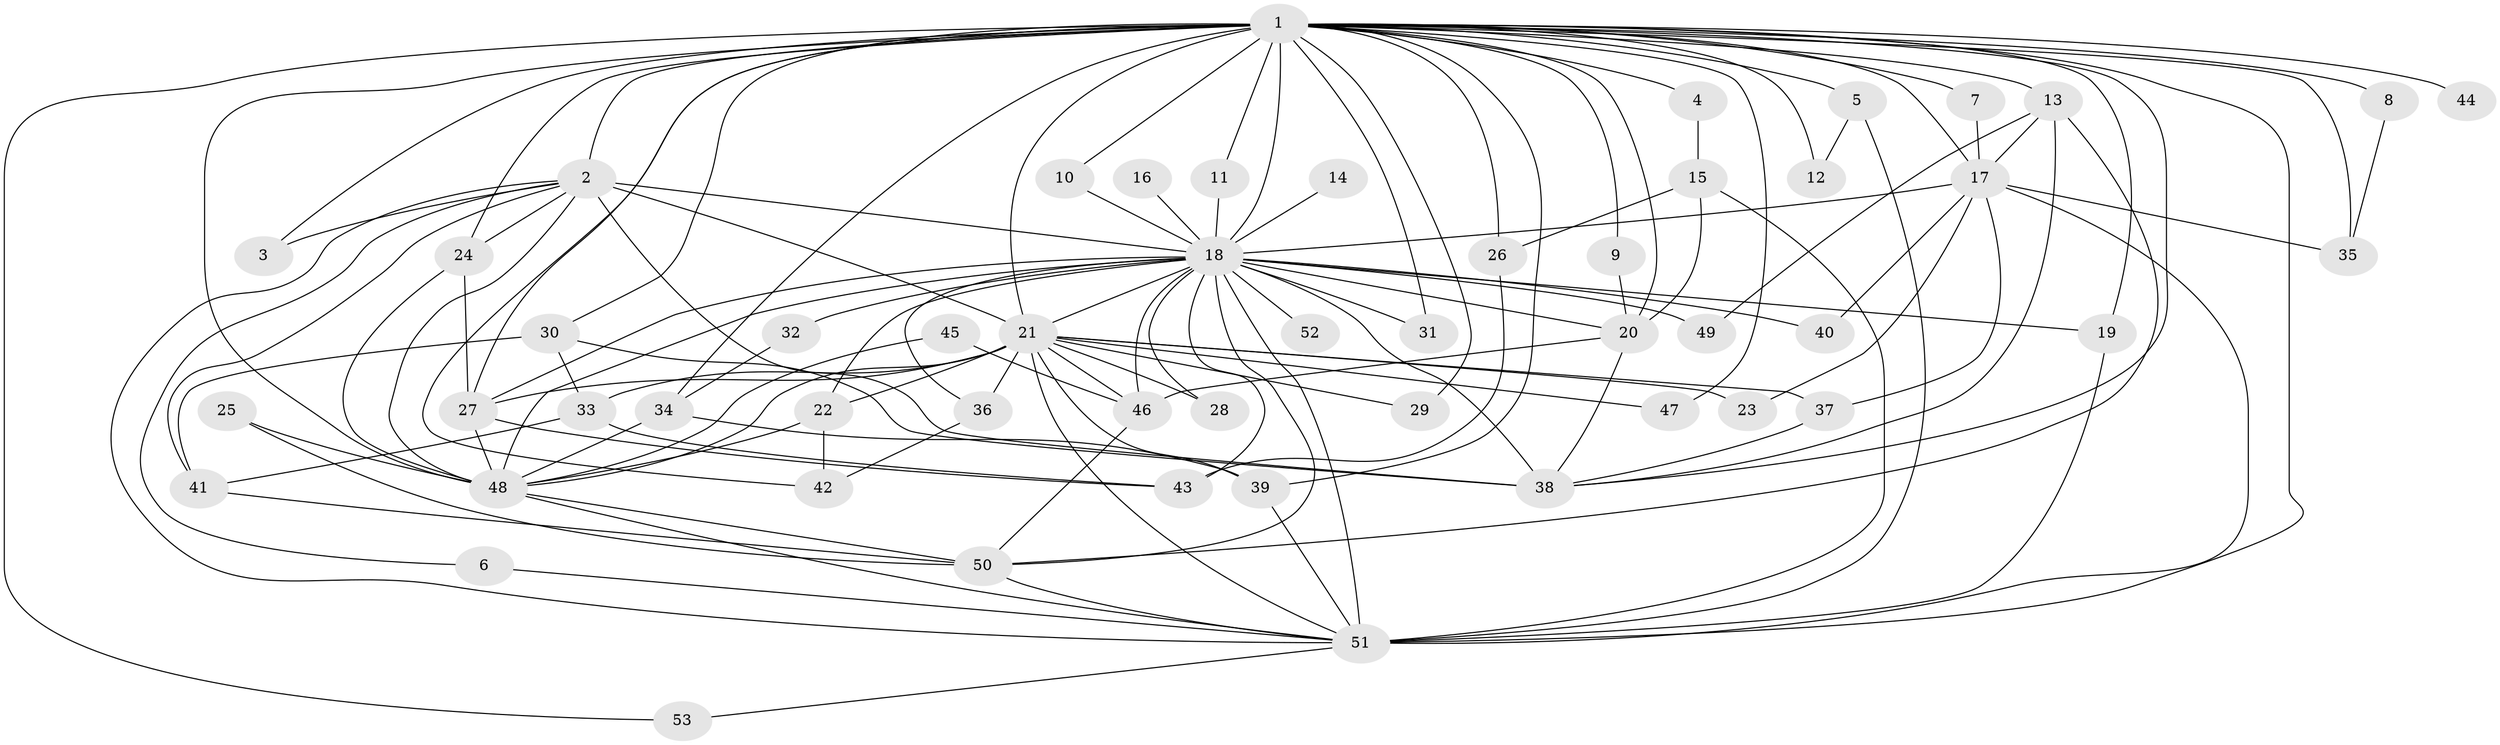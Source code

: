 // original degree distribution, {21: 0.01904761904761905, 23: 0.009523809523809525, 16: 0.009523809523809525, 27: 0.009523809523809525, 19: 0.009523809523809525, 12: 0.009523809523809525, 18: 0.009523809523809525, 28: 0.009523809523809525, 14: 0.009523809523809525, 7: 0.01904761904761905, 4: 0.08571428571428572, 3: 0.23809523809523808, 6: 0.009523809523809525, 5: 0.0761904761904762, 2: 0.47619047619047616}
// Generated by graph-tools (version 1.1) at 2025/49/03/09/25 03:49:33]
// undirected, 53 vertices, 127 edges
graph export_dot {
graph [start="1"]
  node [color=gray90,style=filled];
  1;
  2;
  3;
  4;
  5;
  6;
  7;
  8;
  9;
  10;
  11;
  12;
  13;
  14;
  15;
  16;
  17;
  18;
  19;
  20;
  21;
  22;
  23;
  24;
  25;
  26;
  27;
  28;
  29;
  30;
  31;
  32;
  33;
  34;
  35;
  36;
  37;
  38;
  39;
  40;
  41;
  42;
  43;
  44;
  45;
  46;
  47;
  48;
  49;
  50;
  51;
  52;
  53;
  1 -- 2 [weight=5.0];
  1 -- 3 [weight=1.0];
  1 -- 4 [weight=2.0];
  1 -- 5 [weight=1.0];
  1 -- 7 [weight=1.0];
  1 -- 8 [weight=1.0];
  1 -- 9 [weight=1.0];
  1 -- 10 [weight=1.0];
  1 -- 11 [weight=1.0];
  1 -- 12 [weight=1.0];
  1 -- 13 [weight=1.0];
  1 -- 17 [weight=1.0];
  1 -- 18 [weight=8.0];
  1 -- 19 [weight=1.0];
  1 -- 20 [weight=1.0];
  1 -- 21 [weight=5.0];
  1 -- 24 [weight=1.0];
  1 -- 26 [weight=3.0];
  1 -- 27 [weight=1.0];
  1 -- 29 [weight=1.0];
  1 -- 30 [weight=1.0];
  1 -- 31 [weight=1.0];
  1 -- 34 [weight=2.0];
  1 -- 35 [weight=1.0];
  1 -- 38 [weight=1.0];
  1 -- 39 [weight=1.0];
  1 -- 42 [weight=1.0];
  1 -- 44 [weight=1.0];
  1 -- 47 [weight=1.0];
  1 -- 48 [weight=5.0];
  1 -- 51 [weight=5.0];
  1 -- 53 [weight=1.0];
  2 -- 3 [weight=1.0];
  2 -- 6 [weight=1.0];
  2 -- 18 [weight=2.0];
  2 -- 21 [weight=1.0];
  2 -- 24 [weight=1.0];
  2 -- 38 [weight=1.0];
  2 -- 41 [weight=1.0];
  2 -- 48 [weight=1.0];
  2 -- 51 [weight=1.0];
  4 -- 15 [weight=1.0];
  5 -- 12 [weight=1.0];
  5 -- 51 [weight=1.0];
  6 -- 51 [weight=1.0];
  7 -- 17 [weight=1.0];
  8 -- 35 [weight=1.0];
  9 -- 20 [weight=1.0];
  10 -- 18 [weight=1.0];
  11 -- 18 [weight=1.0];
  13 -- 17 [weight=1.0];
  13 -- 38 [weight=1.0];
  13 -- 49 [weight=1.0];
  13 -- 50 [weight=1.0];
  14 -- 18 [weight=1.0];
  15 -- 20 [weight=1.0];
  15 -- 26 [weight=1.0];
  15 -- 51 [weight=1.0];
  16 -- 18 [weight=3.0];
  17 -- 18 [weight=1.0];
  17 -- 23 [weight=1.0];
  17 -- 35 [weight=1.0];
  17 -- 37 [weight=1.0];
  17 -- 40 [weight=1.0];
  17 -- 51 [weight=1.0];
  18 -- 19 [weight=1.0];
  18 -- 20 [weight=1.0];
  18 -- 21 [weight=3.0];
  18 -- 22 [weight=2.0];
  18 -- 27 [weight=1.0];
  18 -- 28 [weight=1.0];
  18 -- 31 [weight=1.0];
  18 -- 32 [weight=1.0];
  18 -- 36 [weight=2.0];
  18 -- 38 [weight=2.0];
  18 -- 40 [weight=1.0];
  18 -- 43 [weight=2.0];
  18 -- 46 [weight=1.0];
  18 -- 48 [weight=2.0];
  18 -- 49 [weight=1.0];
  18 -- 50 [weight=1.0];
  18 -- 51 [weight=2.0];
  18 -- 52 [weight=2.0];
  19 -- 51 [weight=1.0];
  20 -- 38 [weight=1.0];
  20 -- 46 [weight=1.0];
  21 -- 22 [weight=1.0];
  21 -- 23 [weight=1.0];
  21 -- 27 [weight=1.0];
  21 -- 28 [weight=1.0];
  21 -- 29 [weight=1.0];
  21 -- 33 [weight=2.0];
  21 -- 36 [weight=1.0];
  21 -- 37 [weight=2.0];
  21 -- 39 [weight=1.0];
  21 -- 46 [weight=2.0];
  21 -- 47 [weight=2.0];
  21 -- 48 [weight=2.0];
  21 -- 51 [weight=1.0];
  22 -- 42 [weight=1.0];
  22 -- 48 [weight=1.0];
  24 -- 27 [weight=1.0];
  24 -- 48 [weight=1.0];
  25 -- 48 [weight=1.0];
  25 -- 50 [weight=1.0];
  26 -- 43 [weight=1.0];
  27 -- 43 [weight=1.0];
  27 -- 48 [weight=1.0];
  30 -- 33 [weight=1.0];
  30 -- 38 [weight=1.0];
  30 -- 41 [weight=1.0];
  32 -- 34 [weight=1.0];
  33 -- 41 [weight=1.0];
  33 -- 43 [weight=1.0];
  34 -- 39 [weight=1.0];
  34 -- 48 [weight=1.0];
  36 -- 42 [weight=1.0];
  37 -- 38 [weight=1.0];
  39 -- 51 [weight=1.0];
  41 -- 50 [weight=1.0];
  45 -- 46 [weight=1.0];
  45 -- 48 [weight=1.0];
  46 -- 50 [weight=1.0];
  48 -- 50 [weight=1.0];
  48 -- 51 [weight=1.0];
  50 -- 51 [weight=2.0];
  51 -- 53 [weight=1.0];
}
